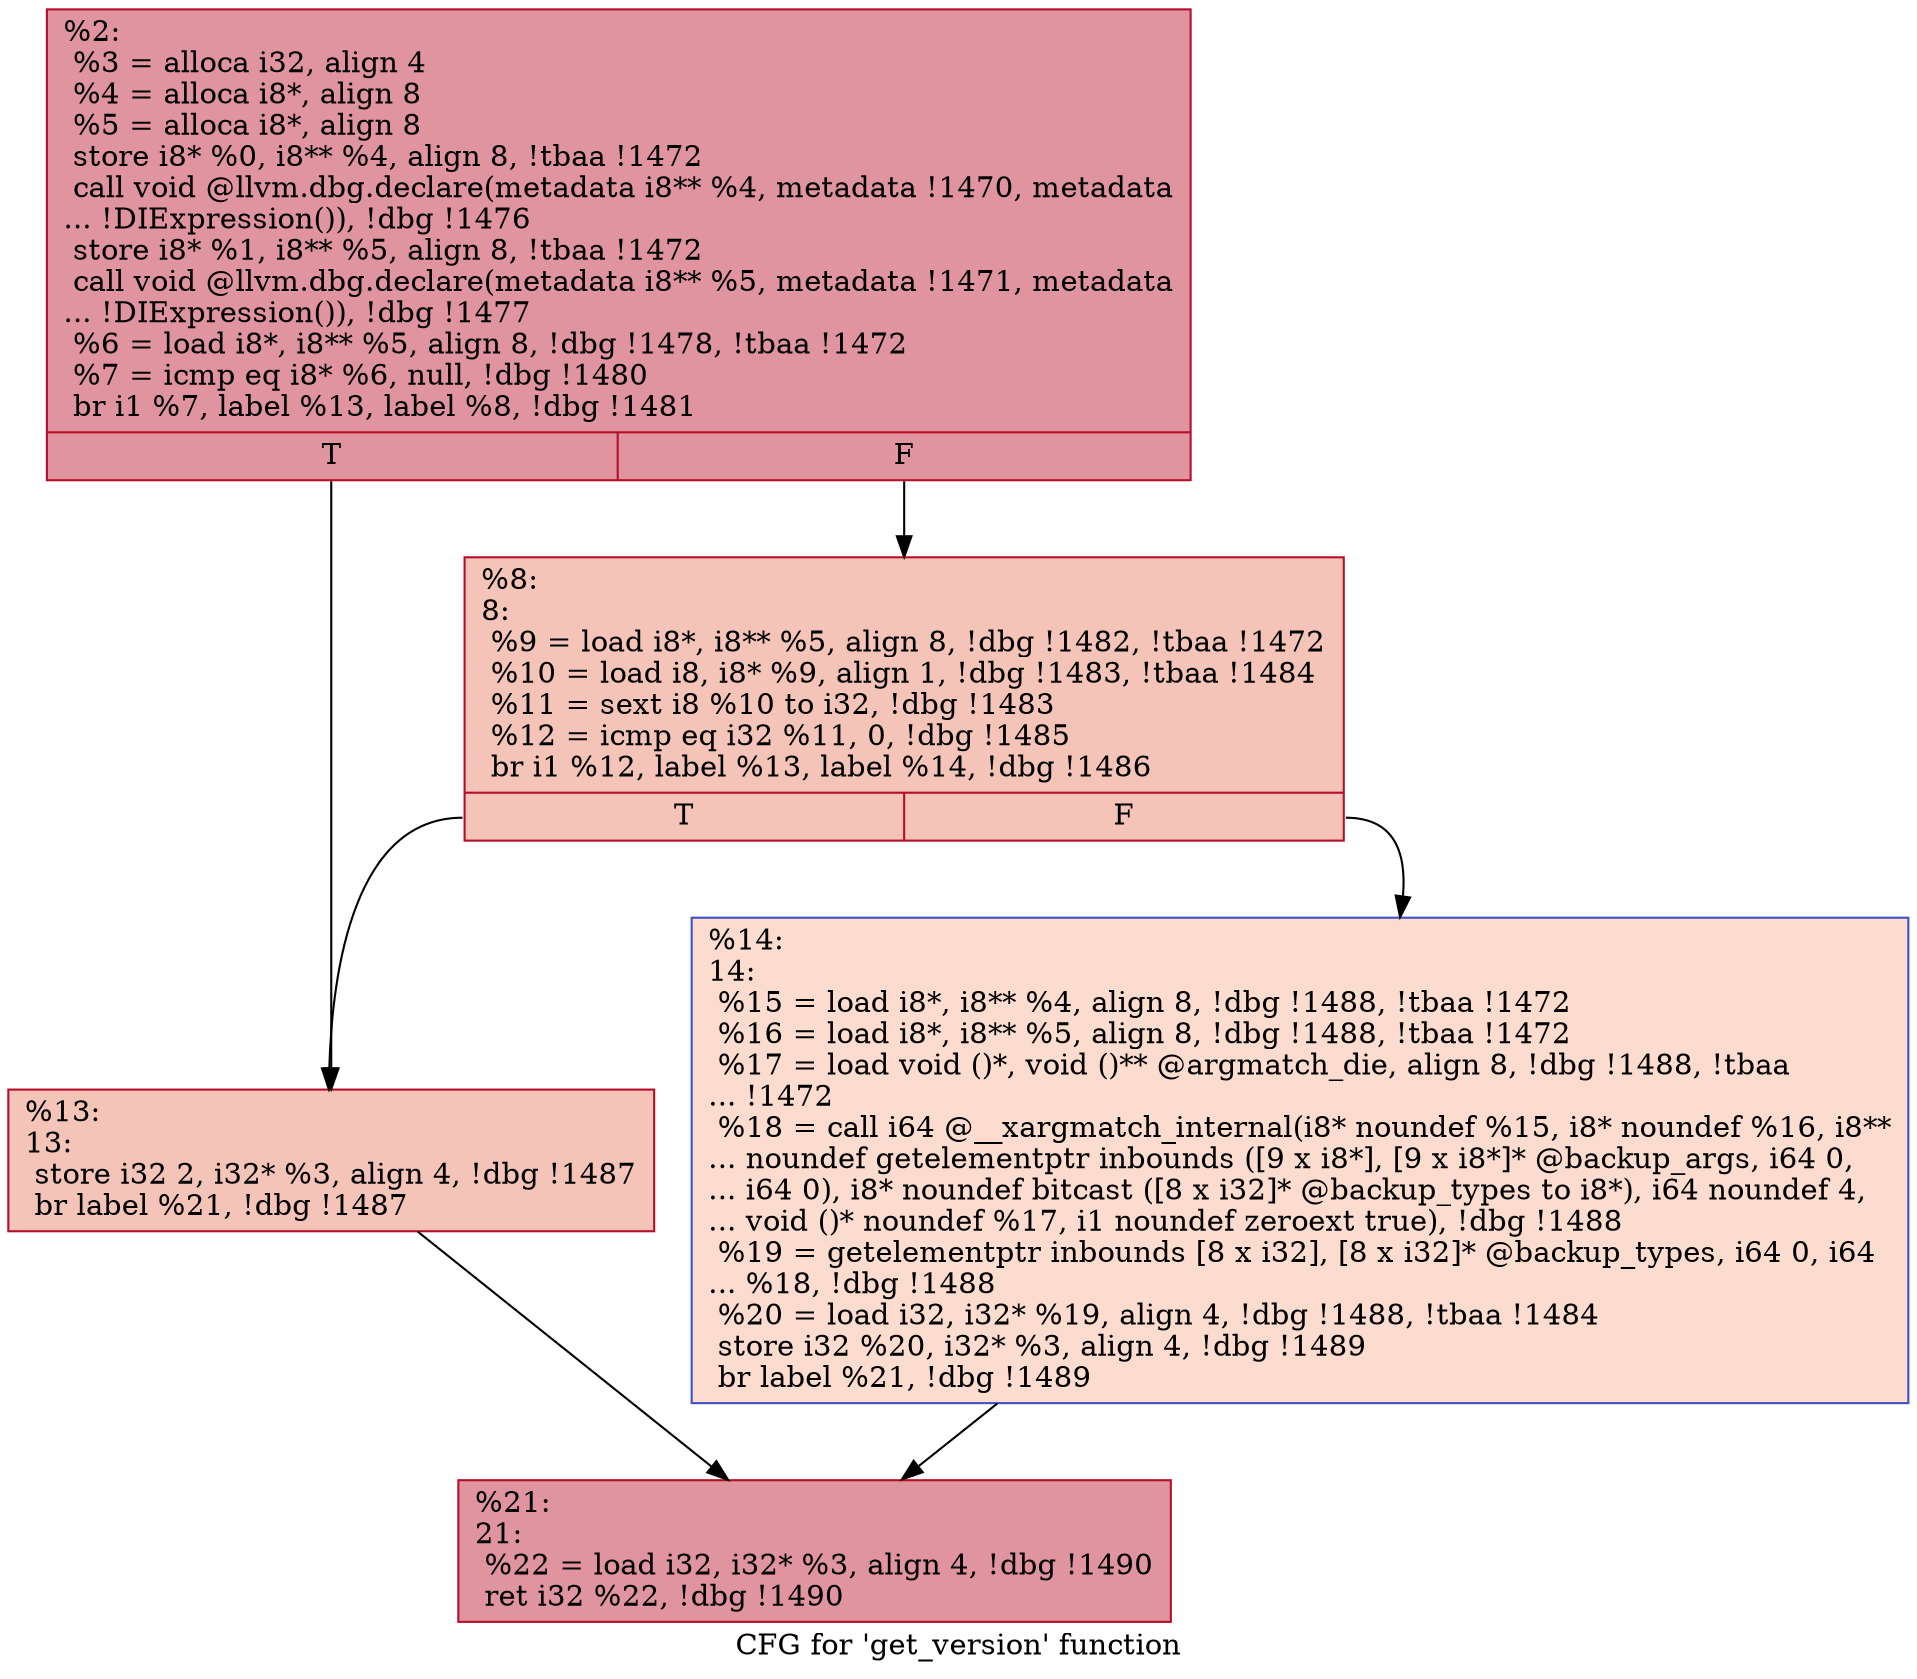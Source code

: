 digraph "CFG for 'get_version' function" {
	label="CFG for 'get_version' function";

	Node0xf7e440 [shape=record,color="#b70d28ff", style=filled, fillcolor="#b70d2870",label="{%2:\l  %3 = alloca i32, align 4\l  %4 = alloca i8*, align 8\l  %5 = alloca i8*, align 8\l  store i8* %0, i8** %4, align 8, !tbaa !1472\l  call void @llvm.dbg.declare(metadata i8** %4, metadata !1470, metadata\l... !DIExpression()), !dbg !1476\l  store i8* %1, i8** %5, align 8, !tbaa !1472\l  call void @llvm.dbg.declare(metadata i8** %5, metadata !1471, metadata\l... !DIExpression()), !dbg !1477\l  %6 = load i8*, i8** %5, align 8, !dbg !1478, !tbaa !1472\l  %7 = icmp eq i8* %6, null, !dbg !1480\l  br i1 %7, label %13, label %8, !dbg !1481\l|{<s0>T|<s1>F}}"];
	Node0xf7e440:s0 -> Node0xf7e510;
	Node0xf7e440:s1 -> Node0xf7e4c0;
	Node0xf7e4c0 [shape=record,color="#b70d28ff", style=filled, fillcolor="#e97a5f70",label="{%8:\l8:                                                \l  %9 = load i8*, i8** %5, align 8, !dbg !1482, !tbaa !1472\l  %10 = load i8, i8* %9, align 1, !dbg !1483, !tbaa !1484\l  %11 = sext i8 %10 to i32, !dbg !1483\l  %12 = icmp eq i32 %11, 0, !dbg !1485\l  br i1 %12, label %13, label %14, !dbg !1486\l|{<s0>T|<s1>F}}"];
	Node0xf7e4c0:s0 -> Node0xf7e510;
	Node0xf7e4c0:s1 -> Node0xf7e560;
	Node0xf7e510 [shape=record,color="#b70d28ff", style=filled, fillcolor="#e97a5f70",label="{%13:\l13:                                               \l  store i32 2, i32* %3, align 4, !dbg !1487\l  br label %21, !dbg !1487\l}"];
	Node0xf7e510 -> Node0xf7e5b0;
	Node0xf7e560 [shape=record,color="#3d50c3ff", style=filled, fillcolor="#f7af9170",label="{%14:\l14:                                               \l  %15 = load i8*, i8** %4, align 8, !dbg !1488, !tbaa !1472\l  %16 = load i8*, i8** %5, align 8, !dbg !1488, !tbaa !1472\l  %17 = load void ()*, void ()** @argmatch_die, align 8, !dbg !1488, !tbaa\l... !1472\l  %18 = call i64 @__xargmatch_internal(i8* noundef %15, i8* noundef %16, i8**\l... noundef getelementptr inbounds ([9 x i8*], [9 x i8*]* @backup_args, i64 0,\l... i64 0), i8* noundef bitcast ([8 x i32]* @backup_types to i8*), i64 noundef 4,\l... void ()* noundef %17, i1 noundef zeroext true), !dbg !1488\l  %19 = getelementptr inbounds [8 x i32], [8 x i32]* @backup_types, i64 0, i64\l... %18, !dbg !1488\l  %20 = load i32, i32* %19, align 4, !dbg !1488, !tbaa !1484\l  store i32 %20, i32* %3, align 4, !dbg !1489\l  br label %21, !dbg !1489\l}"];
	Node0xf7e560 -> Node0xf7e5b0;
	Node0xf7e5b0 [shape=record,color="#b70d28ff", style=filled, fillcolor="#b70d2870",label="{%21:\l21:                                               \l  %22 = load i32, i32* %3, align 4, !dbg !1490\l  ret i32 %22, !dbg !1490\l}"];
}
